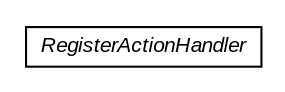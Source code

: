 #!/usr/local/bin/dot
#
# Class diagram 
# Generated by UMLGraph version R5_6-24-gf6e263 (http://www.umlgraph.org/)
#

digraph G {
	edge [fontname="arial",fontsize=10,labelfontname="arial",labelfontsize=10];
	node [fontname="arial",fontsize=10,shape=plaintext];
	nodesep=0.25;
	ranksep=0.5;
	rankdir=LR;
	// com.gwtplatform.dispatch.rpc.server.spring.annotation.RegisterActionHandler
	c37708 [label=<<table title="com.gwtplatform.dispatch.rpc.server.spring.annotation.RegisterActionHandler" border="0" cellborder="1" cellspacing="0" cellpadding="2" port="p" href="./RegisterActionHandler.html">
		<tr><td><table border="0" cellspacing="0" cellpadding="1">
<tr><td align="center" balign="center"><font face="arial italic"> RegisterActionHandler </font></td></tr>
		</table></td></tr>
		</table>>, URL="./RegisterActionHandler.html", fontname="arial", fontcolor="black", fontsize=10.0];
}

